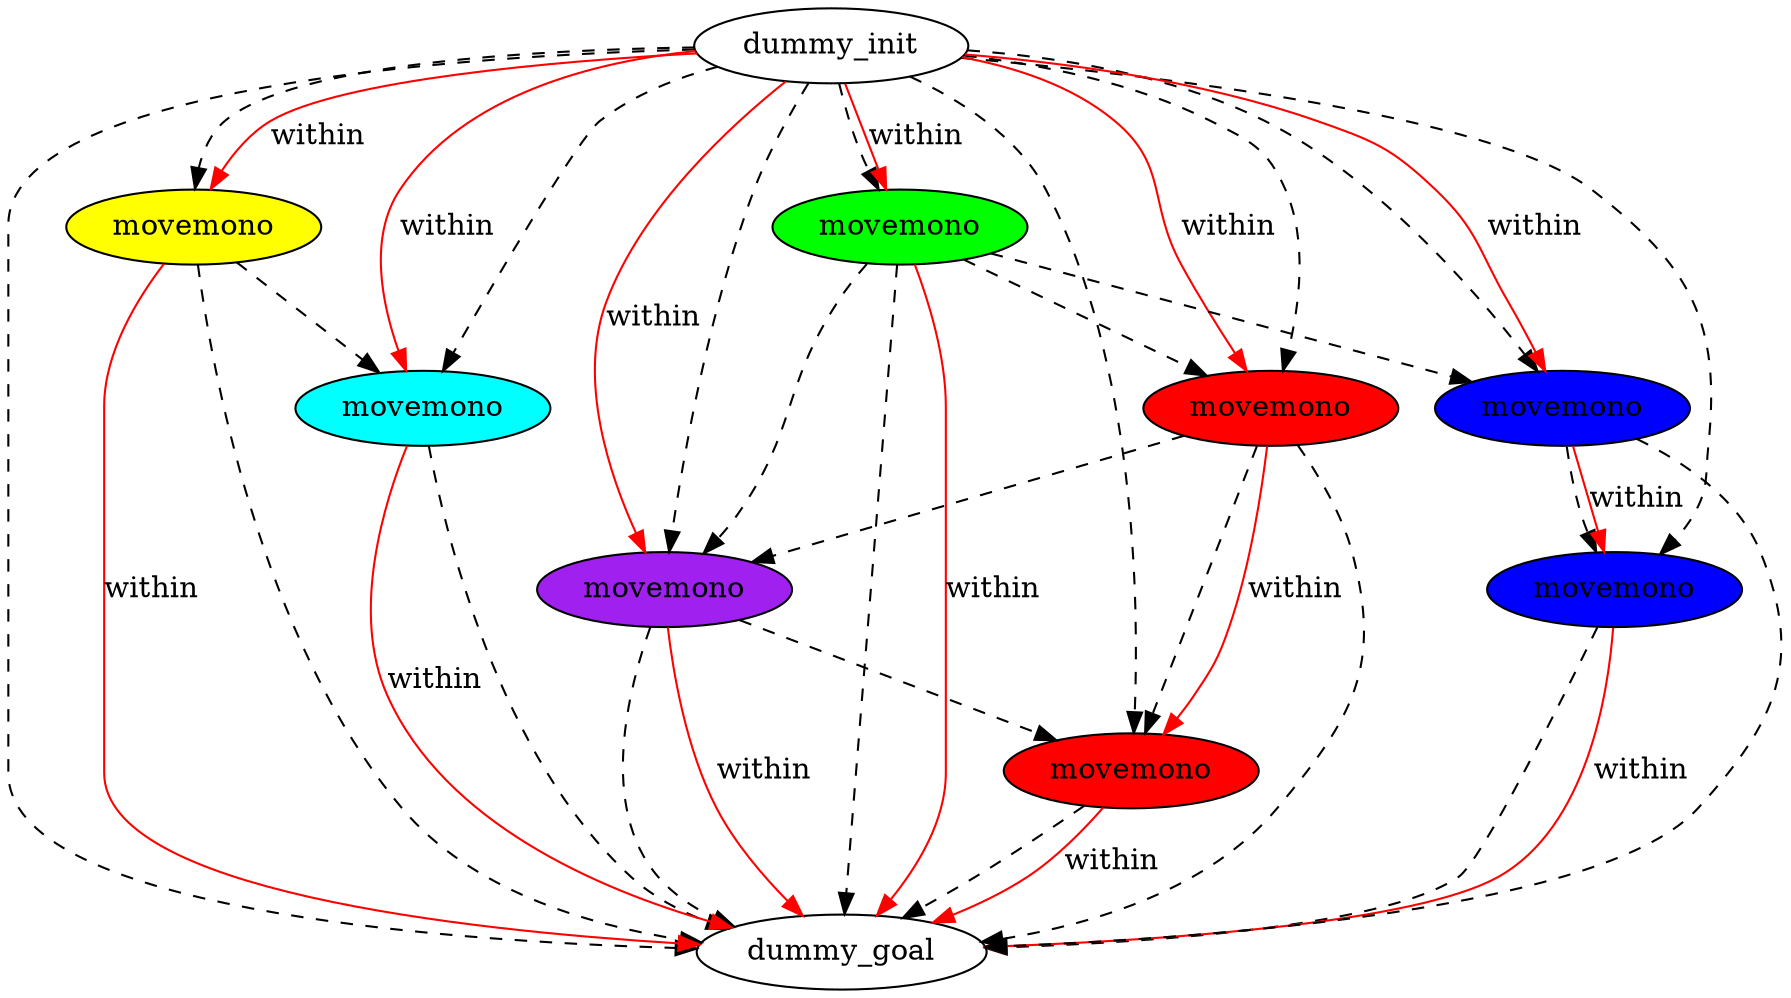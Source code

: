 digraph {
	"c1f6afec-a15e-0655-e276-db301adecee4" [label=dummy_init fillcolor=white style=filled]
	"27d49ec5-ed64-6014-e254-c6d16350eff7" [label=dummy_goal fillcolor=white style=filled]
	"3b289bee-3ebc-c752-cb4f-e656b6819b33" [label=movemono fillcolor=blue style=filled]
	"1f4db543-f58b-42eb-db03-89976cab2214" [label=movemono fillcolor=yellow style=filled]
	"1f5c5c10-76be-9057-8002-a34fd3b060d8" [label=movemono fillcolor=purple style=filled]
	"354f9914-5698-07e3-f16d-a24334def7ee" [label=movemono fillcolor=cyan style=filled]
	"28a625e1-4133-6ed1-5821-8c7556c8c3c7" [label=movemono fillcolor=green style=filled]
	"2f33d653-4421-d249-e3f6-b904fab34b7f" [label=movemono fillcolor=red style=filled]
	"70c92b33-ceef-5d5c-dcef-3d321cf63fae" [label=movemono fillcolor=red style=filled]
	"446f0620-c580-bccf-4440-77d24ec24fb4" [label=movemono fillcolor=blue style=filled]
	"70c92b33-ceef-5d5c-dcef-3d321cf63fae" -> "1f5c5c10-76be-9057-8002-a34fd3b060d8" [color=black style=dashed]
	"c1f6afec-a15e-0655-e276-db301adecee4" -> "1f4db543-f58b-42eb-db03-89976cab2214" [color=black style=dashed]
	"1f5c5c10-76be-9057-8002-a34fd3b060d8" -> "27d49ec5-ed64-6014-e254-c6d16350eff7" [color=black style=dashed]
	"354f9914-5698-07e3-f16d-a24334def7ee" -> "27d49ec5-ed64-6014-e254-c6d16350eff7" [color=black style=dashed]
	"70c92b33-ceef-5d5c-dcef-3d321cf63fae" -> "27d49ec5-ed64-6014-e254-c6d16350eff7" [color=black style=dashed]
	"c1f6afec-a15e-0655-e276-db301adecee4" -> "28a625e1-4133-6ed1-5821-8c7556c8c3c7" [color=black style=dashed]
	"c1f6afec-a15e-0655-e276-db301adecee4" -> "3b289bee-3ebc-c752-cb4f-e656b6819b33" [color=black style=dashed]
	"c1f6afec-a15e-0655-e276-db301adecee4" -> "2f33d653-4421-d249-e3f6-b904fab34b7f" [color=black style=dashed]
	"446f0620-c580-bccf-4440-77d24ec24fb4" -> "27d49ec5-ed64-6014-e254-c6d16350eff7" [color=black style=dashed]
	"70c92b33-ceef-5d5c-dcef-3d321cf63fae" -> "2f33d653-4421-d249-e3f6-b904fab34b7f" [color=black style=dashed]
	"c1f6afec-a15e-0655-e276-db301adecee4" -> "27d49ec5-ed64-6014-e254-c6d16350eff7" [color=black style=dashed]
	"28a625e1-4133-6ed1-5821-8c7556c8c3c7" -> "70c92b33-ceef-5d5c-dcef-3d321cf63fae" [color=black style=dashed]
	"1f4db543-f58b-42eb-db03-89976cab2214" -> "354f9914-5698-07e3-f16d-a24334def7ee" [color=black style=dashed]
	"28a625e1-4133-6ed1-5821-8c7556c8c3c7" -> "446f0620-c580-bccf-4440-77d24ec24fb4" [color=black style=dashed]
	"446f0620-c580-bccf-4440-77d24ec24fb4" -> "3b289bee-3ebc-c752-cb4f-e656b6819b33" [color=black style=dashed]
	"c1f6afec-a15e-0655-e276-db301adecee4" -> "446f0620-c580-bccf-4440-77d24ec24fb4" [color=black style=dashed]
	"2f33d653-4421-d249-e3f6-b904fab34b7f" -> "27d49ec5-ed64-6014-e254-c6d16350eff7" [color=black style=dashed]
	"3b289bee-3ebc-c752-cb4f-e656b6819b33" -> "27d49ec5-ed64-6014-e254-c6d16350eff7" [color=black style=dashed]
	"28a625e1-4133-6ed1-5821-8c7556c8c3c7" -> "27d49ec5-ed64-6014-e254-c6d16350eff7" [color=black style=dashed]
	"c1f6afec-a15e-0655-e276-db301adecee4" -> "70c92b33-ceef-5d5c-dcef-3d321cf63fae" [color=black style=dashed]
	"28a625e1-4133-6ed1-5821-8c7556c8c3c7" -> "1f5c5c10-76be-9057-8002-a34fd3b060d8" [color=black style=dashed]
	"1f5c5c10-76be-9057-8002-a34fd3b060d8" -> "2f33d653-4421-d249-e3f6-b904fab34b7f" [color=black style=dashed]
	"c1f6afec-a15e-0655-e276-db301adecee4" -> "354f9914-5698-07e3-f16d-a24334def7ee" [color=black style=dashed]
	"c1f6afec-a15e-0655-e276-db301adecee4" -> "1f5c5c10-76be-9057-8002-a34fd3b060d8" [color=black style=dashed]
	"1f4db543-f58b-42eb-db03-89976cab2214" -> "27d49ec5-ed64-6014-e254-c6d16350eff7" [color=black style=dashed]
	"3b289bee-3ebc-c752-cb4f-e656b6819b33" -> "27d49ec5-ed64-6014-e254-c6d16350eff7" [label=within color=red]
	"c1f6afec-a15e-0655-e276-db301adecee4" -> "1f4db543-f58b-42eb-db03-89976cab2214" [label=within color=red]
	"70c92b33-ceef-5d5c-dcef-3d321cf63fae" -> "2f33d653-4421-d249-e3f6-b904fab34b7f" [label=within color=red]
	"446f0620-c580-bccf-4440-77d24ec24fb4" -> "3b289bee-3ebc-c752-cb4f-e656b6819b33" [label=within color=red]
	"c1f6afec-a15e-0655-e276-db301adecee4" -> "1f5c5c10-76be-9057-8002-a34fd3b060d8" [label=within color=red]
	"354f9914-5698-07e3-f16d-a24334def7ee" -> "27d49ec5-ed64-6014-e254-c6d16350eff7" [label=within color=red]
	"2f33d653-4421-d249-e3f6-b904fab34b7f" -> "27d49ec5-ed64-6014-e254-c6d16350eff7" [label=within color=red]
	"1f4db543-f58b-42eb-db03-89976cab2214" -> "27d49ec5-ed64-6014-e254-c6d16350eff7" [label=within color=red]
	"c1f6afec-a15e-0655-e276-db301adecee4" -> "70c92b33-ceef-5d5c-dcef-3d321cf63fae" [label=within color=red]
	"1f5c5c10-76be-9057-8002-a34fd3b060d8" -> "27d49ec5-ed64-6014-e254-c6d16350eff7" [label=within color=red]
	"c1f6afec-a15e-0655-e276-db301adecee4" -> "354f9914-5698-07e3-f16d-a24334def7ee" [label=within color=red]
	"28a625e1-4133-6ed1-5821-8c7556c8c3c7" -> "27d49ec5-ed64-6014-e254-c6d16350eff7" [label=within color=red]
	"c1f6afec-a15e-0655-e276-db301adecee4" -> "446f0620-c580-bccf-4440-77d24ec24fb4" [label=within color=red]
	"c1f6afec-a15e-0655-e276-db301adecee4" -> "28a625e1-4133-6ed1-5821-8c7556c8c3c7" [label=within color=red]
}
